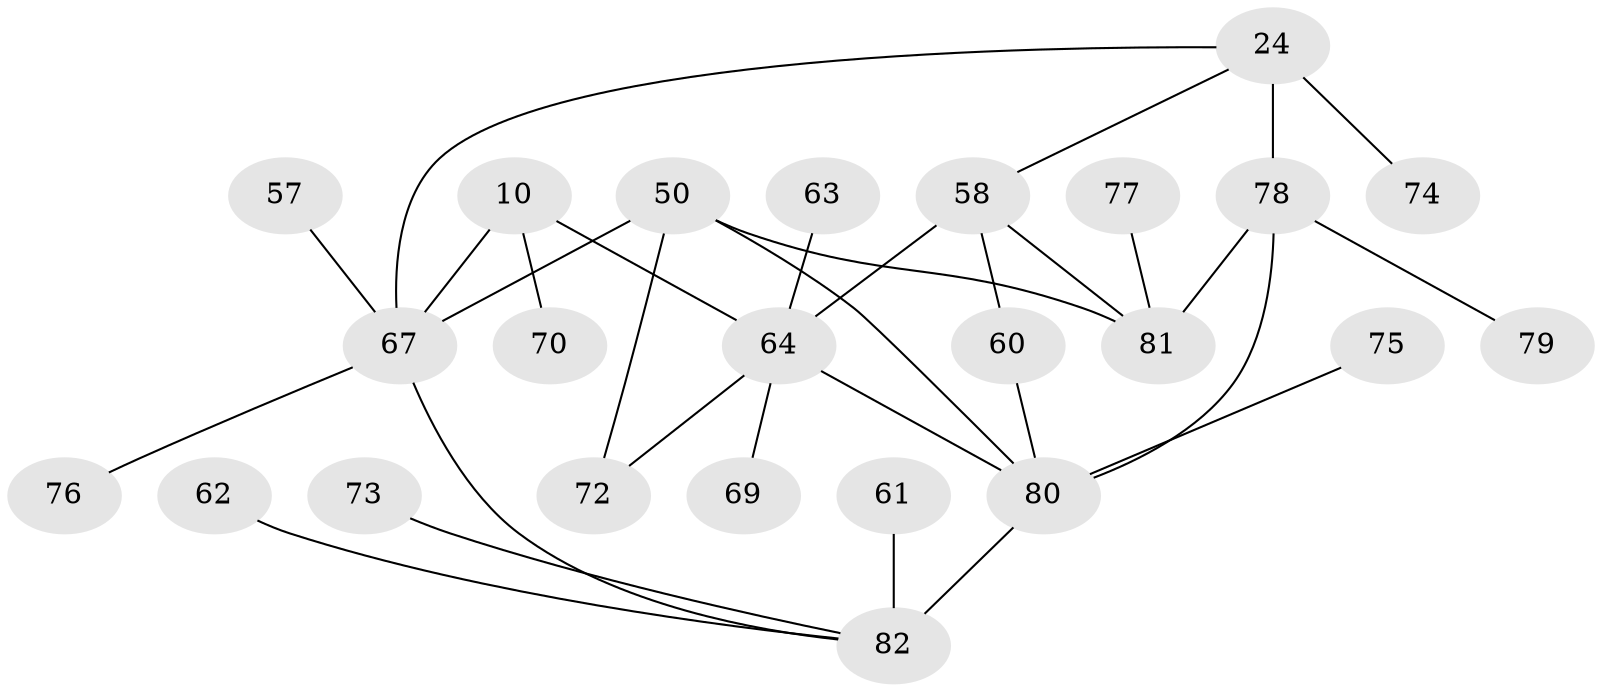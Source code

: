 // original degree distribution, {5: 0.04878048780487805, 7: 0.04878048780487805, 8: 0.04878048780487805, 6: 0.04878048780487805, 4: 0.036585365853658534, 9: 0.012195121951219513, 13: 0.012195121951219513, 2: 0.15853658536585366, 1: 0.5853658536585366}
// Generated by graph-tools (version 1.1) at 2025/58/03/04/25 21:58:26]
// undirected, 24 vertices, 31 edges
graph export_dot {
graph [start="1"]
  node [color=gray90,style=filled];
  10 [super="+9"];
  24 [super="+4"];
  50 [super="+7"];
  57;
  58 [super="+49"];
  60;
  61;
  62;
  63;
  64 [super="+15+43"];
  67 [super="+12+36+54"];
  69;
  70 [super="+40"];
  72;
  73;
  74;
  75;
  76 [super="+59"];
  77 [super="+29"];
  78 [super="+65+68"];
  79;
  80 [super="+71"];
  81 [super="+26+66"];
  82 [super="+55"];
  10 -- 70;
  10 -- 67 [weight=4];
  10 -- 64;
  24 -- 67;
  24 -- 74;
  24 -- 58;
  24 -- 78 [weight=4];
  50 -- 80;
  50 -- 67;
  50 -- 72;
  50 -- 81 [weight=4];
  57 -- 67;
  58 -- 64 [weight=4];
  58 -- 60;
  58 -- 81;
  60 -- 80;
  61 -- 82;
  62 -- 82;
  63 -- 64;
  64 -- 69;
  64 -- 72;
  64 -- 80 [weight=2];
  67 -- 76;
  67 -- 82 [weight=2];
  73 -- 82;
  75 -- 80;
  77 -- 81;
  78 -- 80;
  78 -- 79;
  78 -- 81;
  80 -- 82 [weight=4];
}
